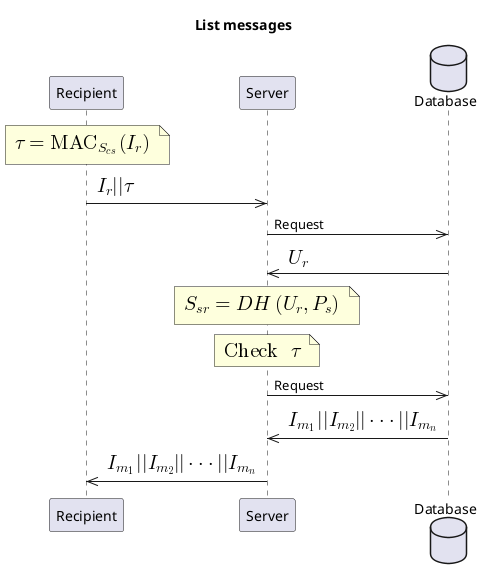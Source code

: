@startuml
title List messages

participant Recipient
participant Server
database Database

note over Recipient
  <math>\tau = "MAC"_{S_{cs}}(I_r)</math>
end note

Recipient ->> Server: <math>I_r || \tau</math>
Server ->> Database: Request
Database ->> Server: <math>U_r</math>

note over Server
  <math>S_{sr} = DH(U_r, P_s)</math>
end note

note over Server
  <math>"Check "\tau</math>
end note

Server ->> Database: Request
Database ->> Server: <math>I_{m_1} || I_{m_2} || \cdots || I_{m_n} </math>
Server ->> Recipient: <math>I_{m_1} || I_{m_2} || \cdots || I_{m_n}</math>

@enduml